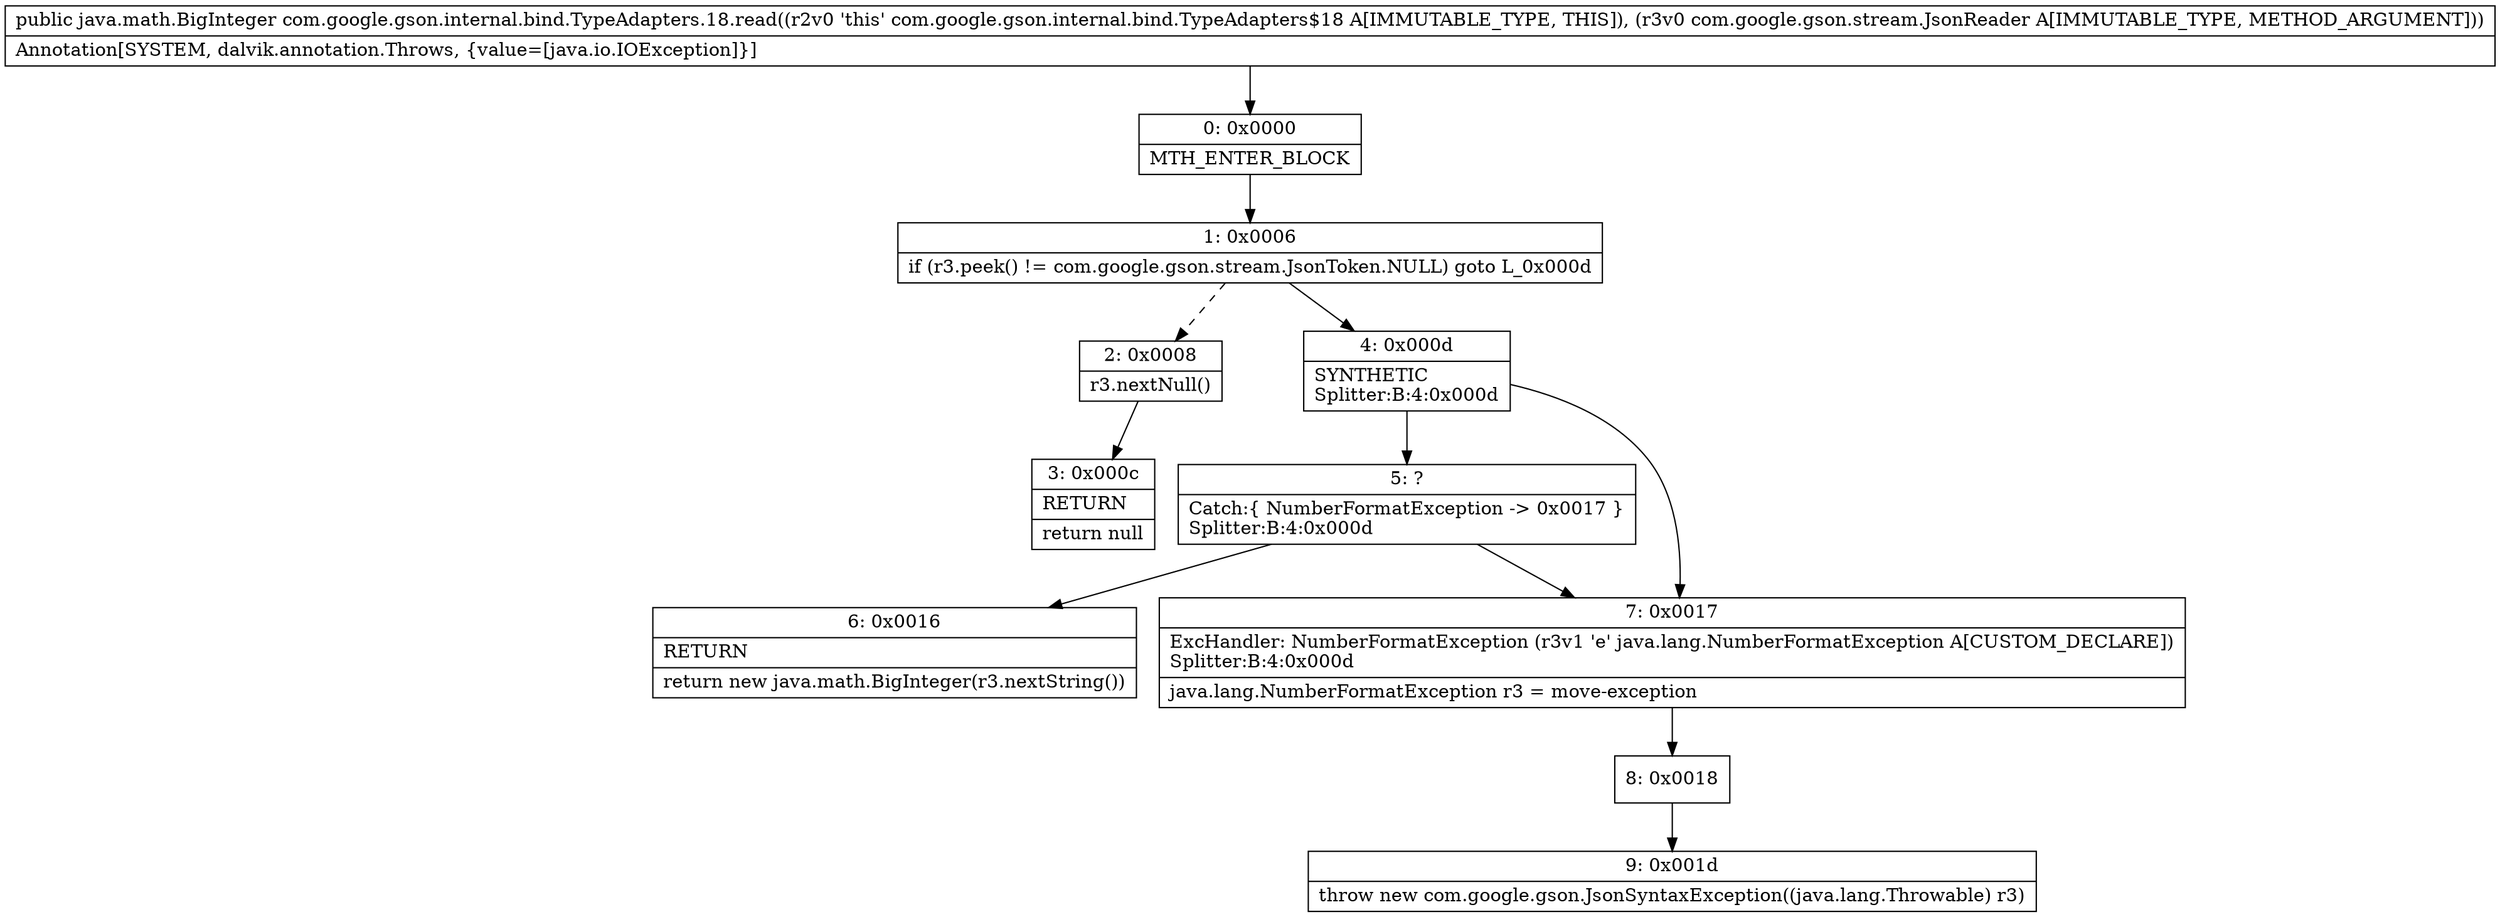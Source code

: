 digraph "CFG forcom.google.gson.internal.bind.TypeAdapters.18.read(Lcom\/google\/gson\/stream\/JsonReader;)Ljava\/math\/BigInteger;" {
Node_0 [shape=record,label="{0\:\ 0x0000|MTH_ENTER_BLOCK\l}"];
Node_1 [shape=record,label="{1\:\ 0x0006|if (r3.peek() != com.google.gson.stream.JsonToken.NULL) goto L_0x000d\l}"];
Node_2 [shape=record,label="{2\:\ 0x0008|r3.nextNull()\l}"];
Node_3 [shape=record,label="{3\:\ 0x000c|RETURN\l|return null\l}"];
Node_4 [shape=record,label="{4\:\ 0x000d|SYNTHETIC\lSplitter:B:4:0x000d\l}"];
Node_5 [shape=record,label="{5\:\ ?|Catch:\{ NumberFormatException \-\> 0x0017 \}\lSplitter:B:4:0x000d\l}"];
Node_6 [shape=record,label="{6\:\ 0x0016|RETURN\l|return new java.math.BigInteger(r3.nextString())\l}"];
Node_7 [shape=record,label="{7\:\ 0x0017|ExcHandler: NumberFormatException (r3v1 'e' java.lang.NumberFormatException A[CUSTOM_DECLARE])\lSplitter:B:4:0x000d\l|java.lang.NumberFormatException r3 = move\-exception\l}"];
Node_8 [shape=record,label="{8\:\ 0x0018}"];
Node_9 [shape=record,label="{9\:\ 0x001d|throw new com.google.gson.JsonSyntaxException((java.lang.Throwable) r3)\l}"];
MethodNode[shape=record,label="{public java.math.BigInteger com.google.gson.internal.bind.TypeAdapters.18.read((r2v0 'this' com.google.gson.internal.bind.TypeAdapters$18 A[IMMUTABLE_TYPE, THIS]), (r3v0 com.google.gson.stream.JsonReader A[IMMUTABLE_TYPE, METHOD_ARGUMENT]))  | Annotation[SYSTEM, dalvik.annotation.Throws, \{value=[java.io.IOException]\}]\l}"];
MethodNode -> Node_0;
Node_0 -> Node_1;
Node_1 -> Node_2[style=dashed];
Node_1 -> Node_4;
Node_2 -> Node_3;
Node_4 -> Node_5;
Node_4 -> Node_7;
Node_5 -> Node_6;
Node_5 -> Node_7;
Node_7 -> Node_8;
Node_8 -> Node_9;
}

